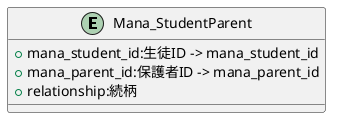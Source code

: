 @startuml

entity "Mana_StudentParent" {
    + mana_student_id:生徒ID -> mana_student_id
    + mana_parent_id:保護者ID -> mana_parent_id
    + relationship:続柄
}

@enduml

